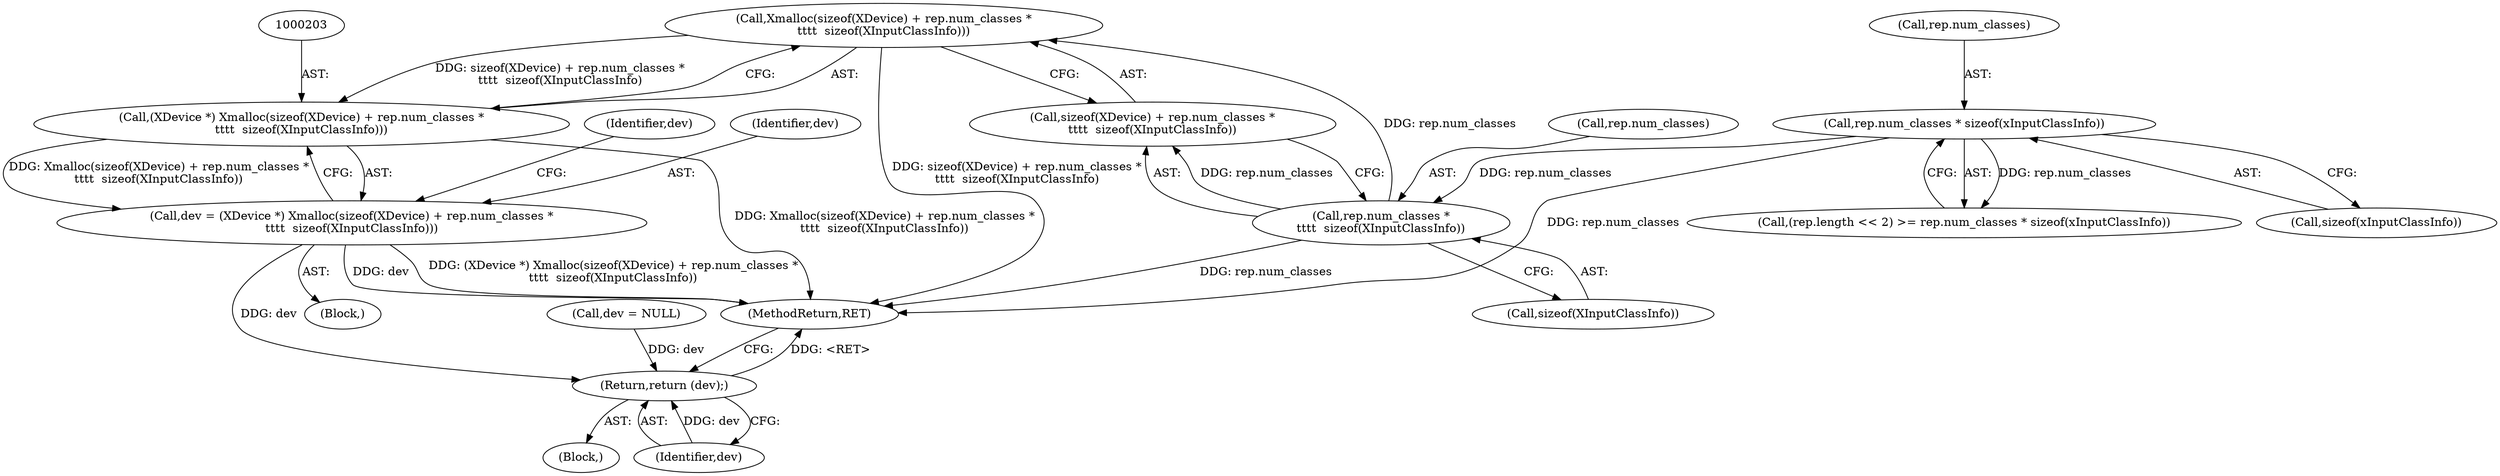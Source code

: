 digraph "0_libXi_19a9cd607de73947fcfb104682f203ffe4e1f4e5_3@API" {
"1000204" [label="(Call,Xmalloc(sizeof(XDevice) + rep.num_classes *\n\t\t\t\t  sizeof(XInputClassInfo)))"];
"1000208" [label="(Call,rep.num_classes *\n\t\t\t\t  sizeof(XInputClassInfo))"];
"1000186" [label="(Call,rep.num_classes * sizeof(xInputClassInfo))"];
"1000202" [label="(Call,(XDevice *) Xmalloc(sizeof(XDevice) + rep.num_classes *\n\t\t\t\t  sizeof(XInputClassInfo)))"];
"1000200" [label="(Call,dev = (XDevice *) Xmalloc(sizeof(XDevice) + rep.num_classes *\n\t\t\t\t  sizeof(XInputClassInfo)))"];
"1000242" [label="(Return,return (dev);)"];
"1000208" [label="(Call,rep.num_classes *\n\t\t\t\t  sizeof(XInputClassInfo))"];
"1000190" [label="(Call,sizeof(xInputClassInfo))"];
"1000219" [label="(Call,dev = NULL)"];
"1000244" [label="(MethodReturn,RET)"];
"1000212" [label="(Call,sizeof(XInputClassInfo))"];
"1000186" [label="(Call,rep.num_classes * sizeof(xInputClassInfo))"];
"1000204" [label="(Call,Xmalloc(sizeof(XDevice) + rep.num_classes *\n\t\t\t\t  sizeof(XInputClassInfo)))"];
"1000205" [label="(Call,sizeof(XDevice) + rep.num_classes *\n\t\t\t\t  sizeof(XInputClassInfo))"];
"1000105" [label="(Block,)"];
"1000242" [label="(Return,return (dev);)"];
"1000200" [label="(Call,dev = (XDevice *) Xmalloc(sizeof(XDevice) + rep.num_classes *\n\t\t\t\t  sizeof(XInputClassInfo)))"];
"1000201" [label="(Identifier,dev)"];
"1000209" [label="(Call,rep.num_classes)"];
"1000243" [label="(Identifier,dev)"];
"1000180" [label="(Call,(rep.length << 2) >= rep.num_classes * sizeof(xInputClassInfo))"];
"1000202" [label="(Call,(XDevice *) Xmalloc(sizeof(XDevice) + rep.num_classes *\n\t\t\t\t  sizeof(XInputClassInfo)))"];
"1000187" [label="(Call,rep.num_classes)"];
"1000192" [label="(Block,)"];
"1000223" [label="(Identifier,dev)"];
"1000204" -> "1000202"  [label="AST: "];
"1000204" -> "1000205"  [label="CFG: "];
"1000205" -> "1000204"  [label="AST: "];
"1000202" -> "1000204"  [label="CFG: "];
"1000204" -> "1000244"  [label="DDG: sizeof(XDevice) + rep.num_classes *\n\t\t\t\t  sizeof(XInputClassInfo)"];
"1000204" -> "1000202"  [label="DDG: sizeof(XDevice) + rep.num_classes *\n\t\t\t\t  sizeof(XInputClassInfo)"];
"1000208" -> "1000204"  [label="DDG: rep.num_classes"];
"1000208" -> "1000205"  [label="AST: "];
"1000208" -> "1000212"  [label="CFG: "];
"1000209" -> "1000208"  [label="AST: "];
"1000212" -> "1000208"  [label="AST: "];
"1000205" -> "1000208"  [label="CFG: "];
"1000208" -> "1000244"  [label="DDG: rep.num_classes"];
"1000208" -> "1000205"  [label="DDG: rep.num_classes"];
"1000186" -> "1000208"  [label="DDG: rep.num_classes"];
"1000186" -> "1000180"  [label="AST: "];
"1000186" -> "1000190"  [label="CFG: "];
"1000187" -> "1000186"  [label="AST: "];
"1000190" -> "1000186"  [label="AST: "];
"1000180" -> "1000186"  [label="CFG: "];
"1000186" -> "1000244"  [label="DDG: rep.num_classes"];
"1000186" -> "1000180"  [label="DDG: rep.num_classes"];
"1000202" -> "1000200"  [label="AST: "];
"1000203" -> "1000202"  [label="AST: "];
"1000200" -> "1000202"  [label="CFG: "];
"1000202" -> "1000244"  [label="DDG: Xmalloc(sizeof(XDevice) + rep.num_classes *\n\t\t\t\t  sizeof(XInputClassInfo))"];
"1000202" -> "1000200"  [label="DDG: Xmalloc(sizeof(XDevice) + rep.num_classes *\n\t\t\t\t  sizeof(XInputClassInfo))"];
"1000200" -> "1000192"  [label="AST: "];
"1000201" -> "1000200"  [label="AST: "];
"1000223" -> "1000200"  [label="CFG: "];
"1000200" -> "1000244"  [label="DDG: dev"];
"1000200" -> "1000244"  [label="DDG: (XDevice *) Xmalloc(sizeof(XDevice) + rep.num_classes *\n\t\t\t\t  sizeof(XInputClassInfo))"];
"1000200" -> "1000242"  [label="DDG: dev"];
"1000242" -> "1000105"  [label="AST: "];
"1000242" -> "1000243"  [label="CFG: "];
"1000243" -> "1000242"  [label="AST: "];
"1000244" -> "1000242"  [label="CFG: "];
"1000242" -> "1000244"  [label="DDG: <RET>"];
"1000243" -> "1000242"  [label="DDG: dev"];
"1000219" -> "1000242"  [label="DDG: dev"];
}
